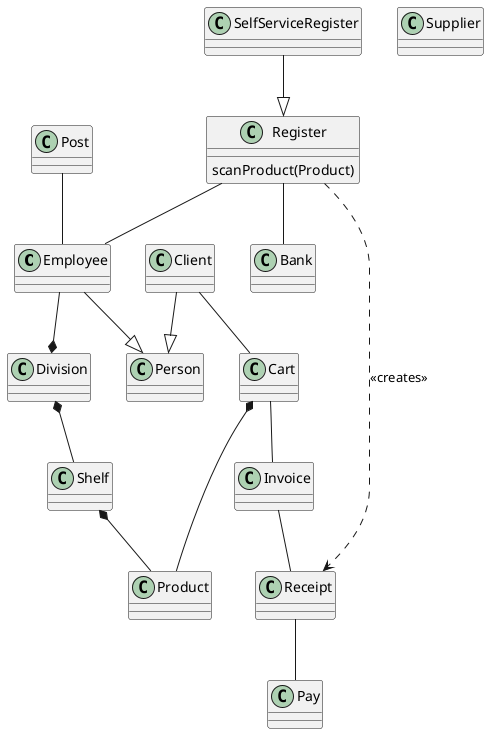 @startuml

class Employee{

}

class Person {}

class Client{}

class Post{
    ' description of person responsibilitiess
}

class Product {}
class Cart{}
class Receipt{}
class Invoice {}
class Bank {}
class Pay {}
class Shelf {}
class Supplier {}
class Division {}
class Register {
    scanProduct(Product)
    'createReceipt(Cart)
}
class SelfServiceRegister{
} 

Employee --|> Person
Client --|> Person

Post -- Employee
Client -- Cart
Cart -- Invoice
Invoice -- Receipt
' This need to be redesigned Cart --> iInvoice --> Receip
Receipt -- Pay
'Pay -- Bank
Cart *-- Product
Shelf *-- Product
Division *-- Shelf
Employee --* Division
Register -- Employee
SelfServiceRegister --|> Register
Register ...> Receipt : <<creates>>
Register -- Bank

'TODO:
' Documents about receiving shippment
' Product storage, warehouse
' security
' client complains
' ...


@enduml